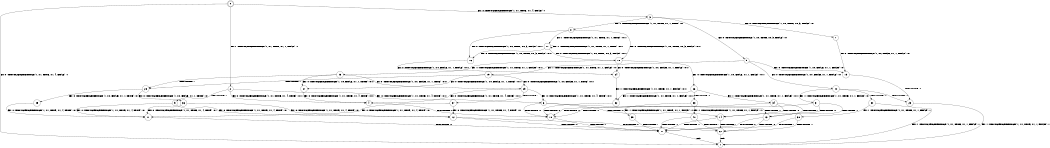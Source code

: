 digraph BCG {
size = "7, 10.5";
center = TRUE;
node [shape = circle];
0 [peripheries = 2];
0 -> 1 [label = "EX !0 !ATOMIC_EXCH_BRANCH (1, +1, TRUE, +1, 4, FALSE) !::"];
0 -> 2 [label = "EX !1 !ATOMIC_EXCH_BRANCH (1, +1, TRUE, +1, 1, FALSE) !::"];
0 -> 3 [label = "EX !0 !ATOMIC_EXCH_BRANCH (1, +1, TRUE, +1, 4, FALSE) !::"];
2 -> 4 [label = "EX !0 !ATOMIC_EXCH_BRANCH (1, +1, TRUE, +1, 4, TRUE) !:0:1:"];
2 -> 5 [label = "TERMINATE !1"];
2 -> 6 [label = "EX !0 !ATOMIC_EXCH_BRANCH (1, +1, TRUE, +1, 4, TRUE) !:0:1:"];
3 -> 7 [label = "EX !0 !ATOMIC_EXCH_BRANCH (1, +0, TRUE, +0, 3, FALSE) !:0:"];
3 -> 8 [label = "EX !1 !ATOMIC_EXCH_BRANCH (1, +1, TRUE, +1, 1, TRUE) !:0:"];
3 -> 9 [label = "EX !0 !ATOMIC_EXCH_BRANCH (1, +0, TRUE, +0, 3, FALSE) !:0:"];
4 -> 10 [label = "TERMINATE !0"];
5 -> 11 [label = "EX !0 !ATOMIC_EXCH_BRANCH (1, +1, TRUE, +1, 4, TRUE) !:0:"];
5 -> 12 [label = "EX !0 !ATOMIC_EXCH_BRANCH (1, +1, TRUE, +1, 4, TRUE) !:0:"];
6 -> 10 [label = "TERMINATE !0"];
6 -> 13 [label = "TERMINATE !1"];
6 -> 14 [label = "TERMINATE !0"];
7 -> 15 [label = "EX !0 !ATOMIC_EXCH_BRANCH (1, +0, FALSE, +1, 1, FALSE) !:0:"];
8 -> 16 [label = "EX !0 !ATOMIC_EXCH_BRANCH (1, +0, TRUE, +0, 3, FALSE) !:0:1:"];
8 -> 17 [label = "EX !1 !ATOMIC_EXCH_BRANCH (1, +1, TRUE, +1, 1, TRUE) !:0:1:"];
8 -> 18 [label = "EX !0 !ATOMIC_EXCH_BRANCH (1, +0, TRUE, +0, 3, FALSE) !:0:1:"];
9 -> 15 [label = "EX !0 !ATOMIC_EXCH_BRANCH (1, +0, FALSE, +1, 1, FALSE) !:0:"];
9 -> 19 [label = "EX !1 !ATOMIC_EXCH_BRANCH (1, +1, TRUE, +1, 1, FALSE) !:0:"];
9 -> 20 [label = "EX !0 !ATOMIC_EXCH_BRANCH (1, +0, FALSE, +1, 1, FALSE) !:0:"];
10 -> 21 [label = "TERMINATE !1"];
11 -> 21 [label = "TERMINATE !0"];
12 -> 21 [label = "TERMINATE !0"];
12 -> 22 [label = "TERMINATE !0"];
13 -> 21 [label = "TERMINATE !0"];
13 -> 22 [label = "TERMINATE !0"];
14 -> 21 [label = "TERMINATE !1"];
14 -> 22 [label = "TERMINATE !1"];
15 -> 23 [label = "TERMINATE !0"];
16 -> 24 [label = "EX !0 !ATOMIC_EXCH_BRANCH (1, +0, FALSE, +1, 1, FALSE) !:0:1:"];
17 -> 16 [label = "EX !0 !ATOMIC_EXCH_BRANCH (1, +0, TRUE, +0, 3, FALSE) !:0:1:"];
17 -> 17 [label = "EX !1 !ATOMIC_EXCH_BRANCH (1, +1, TRUE, +1, 1, TRUE) !:0:1:"];
17 -> 18 [label = "EX !0 !ATOMIC_EXCH_BRANCH (1, +0, TRUE, +0, 3, FALSE) !:0:1:"];
18 -> 24 [label = "EX !0 !ATOMIC_EXCH_BRANCH (1, +0, FALSE, +1, 1, FALSE) !:0:1:"];
18 -> 25 [label = "EX !1 !ATOMIC_EXCH_BRANCH (1, +1, TRUE, +1, 1, FALSE) !:0:1:"];
18 -> 26 [label = "EX !0 !ATOMIC_EXCH_BRANCH (1, +0, FALSE, +1, 1, FALSE) !:0:1:"];
19 -> 27 [label = "EX !0 !ATOMIC_EXCH_BRANCH (1, +0, FALSE, +1, 1, TRUE) !:0:1:"];
19 -> 28 [label = "TERMINATE !1"];
19 -> 29 [label = "EX !0 !ATOMIC_EXCH_BRANCH (1, +0, FALSE, +1, 1, TRUE) !:0:1:"];
20 -> 23 [label = "TERMINATE !0"];
20 -> 30 [label = "TERMINATE !0"];
20 -> 31 [label = "EX !1 !ATOMIC_EXCH_BRANCH (1, +1, TRUE, +1, 1, FALSE) !:0:"];
21 -> 1 [label = "exit"];
22 -> 1 [label = "exit"];
23 -> 1 [label = "EX !1 !ATOMIC_EXCH_BRANCH (1, +1, TRUE, +1, 1, FALSE) !::"];
24 -> 32 [label = "EX !1 !ATOMIC_EXCH_BRANCH (1, +1, TRUE, +1, 1, FALSE) !:0:1:"];
25 -> 27 [label = "EX !0 !ATOMIC_EXCH_BRANCH (1, +0, FALSE, +1, 1, TRUE) !:0:1:"];
25 -> 28 [label = "TERMINATE !1"];
25 -> 29 [label = "EX !0 !ATOMIC_EXCH_BRANCH (1, +0, FALSE, +1, 1, TRUE) !:0:1:"];
26 -> 32 [label = "EX !1 !ATOMIC_EXCH_BRANCH (1, +1, TRUE, +1, 1, FALSE) !:0:1:"];
26 -> 33 [label = "TERMINATE !0"];
26 -> 34 [label = "EX !1 !ATOMIC_EXCH_BRANCH (1, +1, TRUE, +1, 1, FALSE) !:0:1:"];
27 -> 4 [label = "EX !0 !ATOMIC_EXCH_BRANCH (1, +1, TRUE, +1, 4, TRUE) !:0:1:"];
28 -> 35 [label = "EX !0 !ATOMIC_EXCH_BRANCH (1, +0, FALSE, +1, 1, TRUE) !:0:"];
28 -> 36 [label = "EX !0 !ATOMIC_EXCH_BRANCH (1, +0, FALSE, +1, 1, TRUE) !:0:"];
29 -> 4 [label = "EX !0 !ATOMIC_EXCH_BRANCH (1, +1, TRUE, +1, 4, TRUE) !:0:1:"];
29 -> 37 [label = "TERMINATE !1"];
29 -> 6 [label = "EX !0 !ATOMIC_EXCH_BRANCH (1, +1, TRUE, +1, 4, TRUE) !:0:1:"];
30 -> 1 [label = "EX !1 !ATOMIC_EXCH_BRANCH (1, +1, TRUE, +1, 1, FALSE) !::"];
30 -> 38 [label = "EX !1 !ATOMIC_EXCH_BRANCH (1, +1, TRUE, +1, 1, FALSE) !::"];
31 -> 10 [label = "TERMINATE !0"];
31 -> 13 [label = "TERMINATE !1"];
31 -> 14 [label = "TERMINATE !0"];
32 -> 10 [label = "TERMINATE !0"];
33 -> 39 [label = "EX !1 !ATOMIC_EXCH_BRANCH (1, +1, TRUE, +1, 1, FALSE) !:1:"];
33 -> 40 [label = "EX !1 !ATOMIC_EXCH_BRANCH (1, +1, TRUE, +1, 1, FALSE) !:1:"];
34 -> 10 [label = "TERMINATE !0"];
34 -> 13 [label = "TERMINATE !1"];
34 -> 14 [label = "TERMINATE !0"];
35 -> 11 [label = "EX !0 !ATOMIC_EXCH_BRANCH (1, +1, TRUE, +1, 4, TRUE) !:0:"];
36 -> 11 [label = "EX !0 !ATOMIC_EXCH_BRANCH (1, +1, TRUE, +1, 4, TRUE) !:0:"];
36 -> 12 [label = "EX !0 !ATOMIC_EXCH_BRANCH (1, +1, TRUE, +1, 4, TRUE) !:0:"];
37 -> 11 [label = "EX !0 !ATOMIC_EXCH_BRANCH (1, +1, TRUE, +1, 4, TRUE) !:0:"];
37 -> 12 [label = "EX !0 !ATOMIC_EXCH_BRANCH (1, +1, TRUE, +1, 4, TRUE) !:0:"];
38 -> 21 [label = "TERMINATE !1"];
38 -> 22 [label = "TERMINATE !1"];
39 -> 21 [label = "TERMINATE !1"];
40 -> 21 [label = "TERMINATE !1"];
40 -> 22 [label = "TERMINATE !1"];
}
